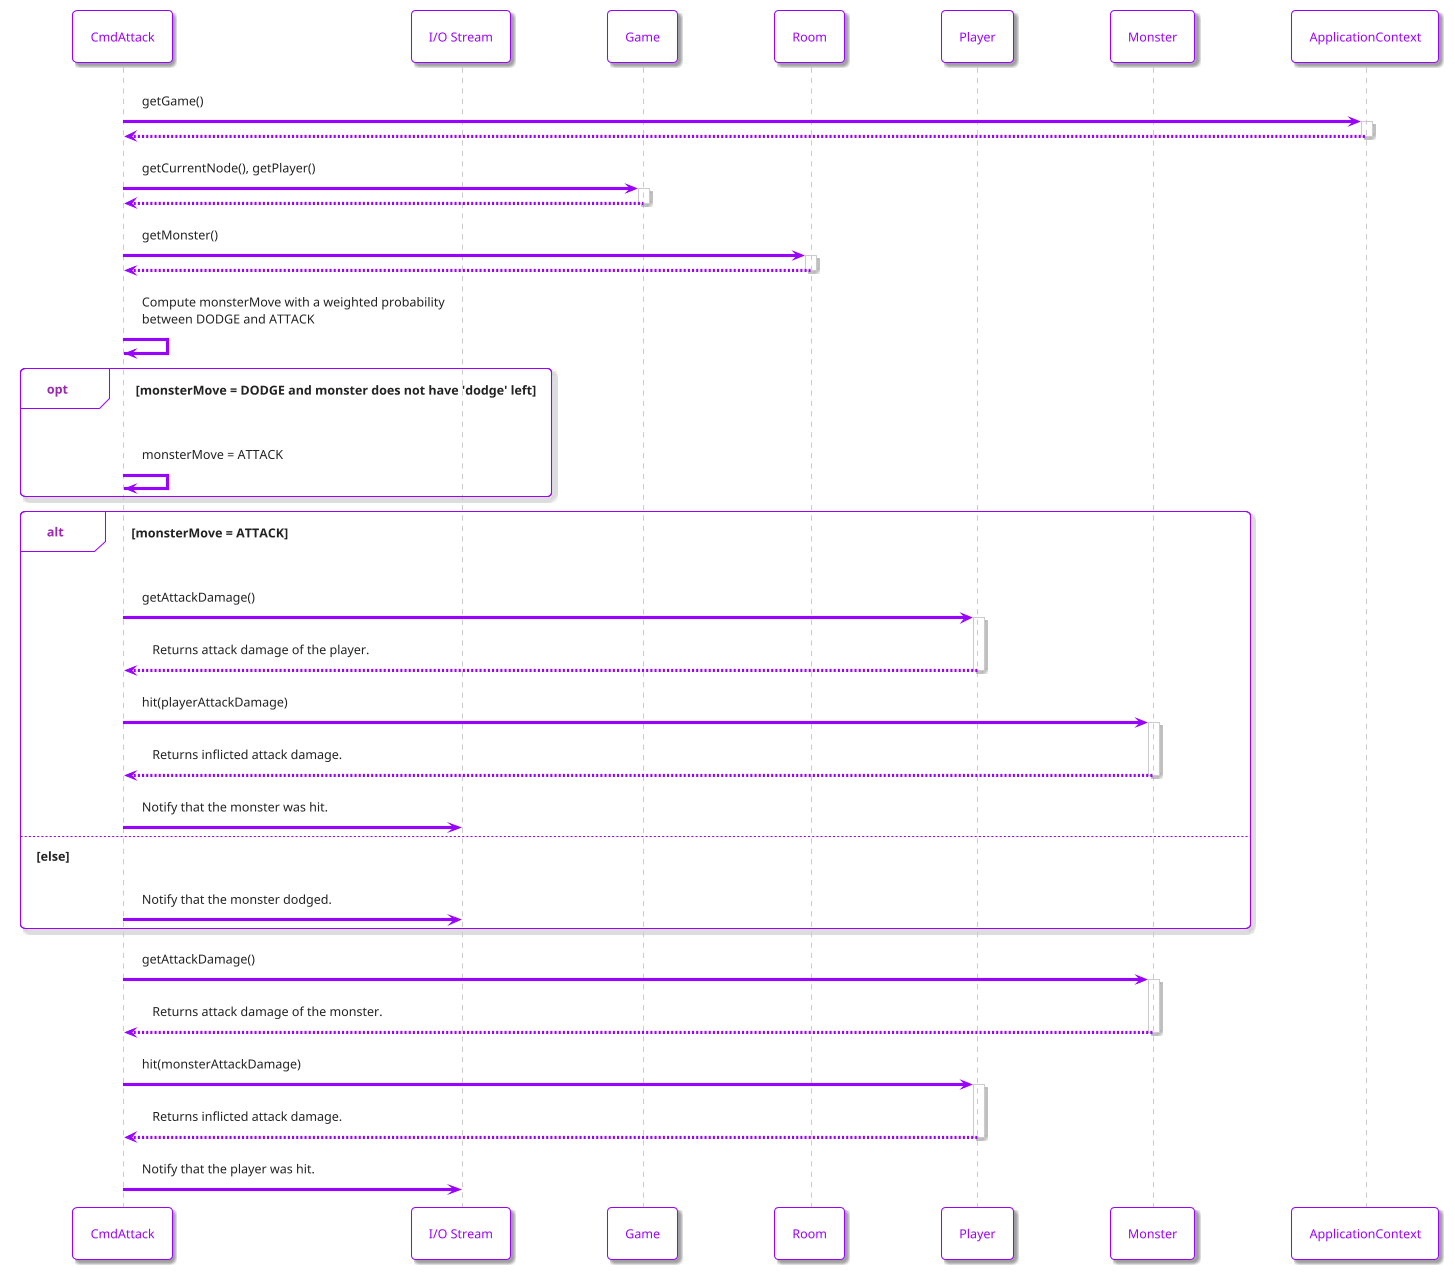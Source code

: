 @startuml
!theme materia-outline

skinparam ArrowColor #9803fc
skinparam BackgroundColor #FFFFFF
skinparam ArrowColor #9803fc
skinparam ActorBorderColor #9803fc
skinparam ActorFontColor #9803fc
skinparam ActorBackgroundColor #9803fc
skinparam ParticipantFontColor #9803fc
skinparam ParticipantBorderColor #9803fc
skinparam ParticipantBackgroundColor #FFFFFF
skinparam {
    SequenceGroupBorderColor #9803fc
}


participant CmdAttack
participant "I/O Stream"
participant Game
participant Room
participant Player
participant Monster
participant ApplicationContext

CmdAttack -> ApplicationContext++: getGame()
ApplicationContext --> CmdAttack
ApplicationContext--

CmdAttack -> Game++: getCurrentNode(), getPlayer()
Game --> CmdAttack
Game--

CmdAttack -> Room++: getMonster()
Room --> CmdAttack
Room--

CmdAttack -> CmdAttack: Compute monsterMove with a weighted probability\nbetween DODGE and ATTACK

opt monsterMove = DODGE and monster does not have 'dodge' left
    CmdAttack -> CmdAttack : monsterMove = ATTACK
end
alt monsterMove = ATTACK
    CmdAttack -> Player++: getAttackDamage()
    Player --> CmdAttack: Returns attack damage of the player.
    Player--

    CmdAttack -> Monster++: hit(playerAttackDamage)
    Monster --> CmdAttack: Returns inflicted attack damage.
    Monster--
    CmdAttack -> "I/O Stream": Notify that the monster was hit.
else else
    CmdAttack -> "I/O Stream": Notify that the monster dodged.
end
CmdAttack -> Monster++: getAttackDamage()
Monster --> CmdAttack: Returns attack damage of the monster.
Monster--

CmdAttack -> Player++: hit(monsterAttackDamage)
Player --> CmdAttack: Returns inflicted attack damage.
Player--

CmdAttack -> "I/O Stream": Notify that the player was hit.

@enduml